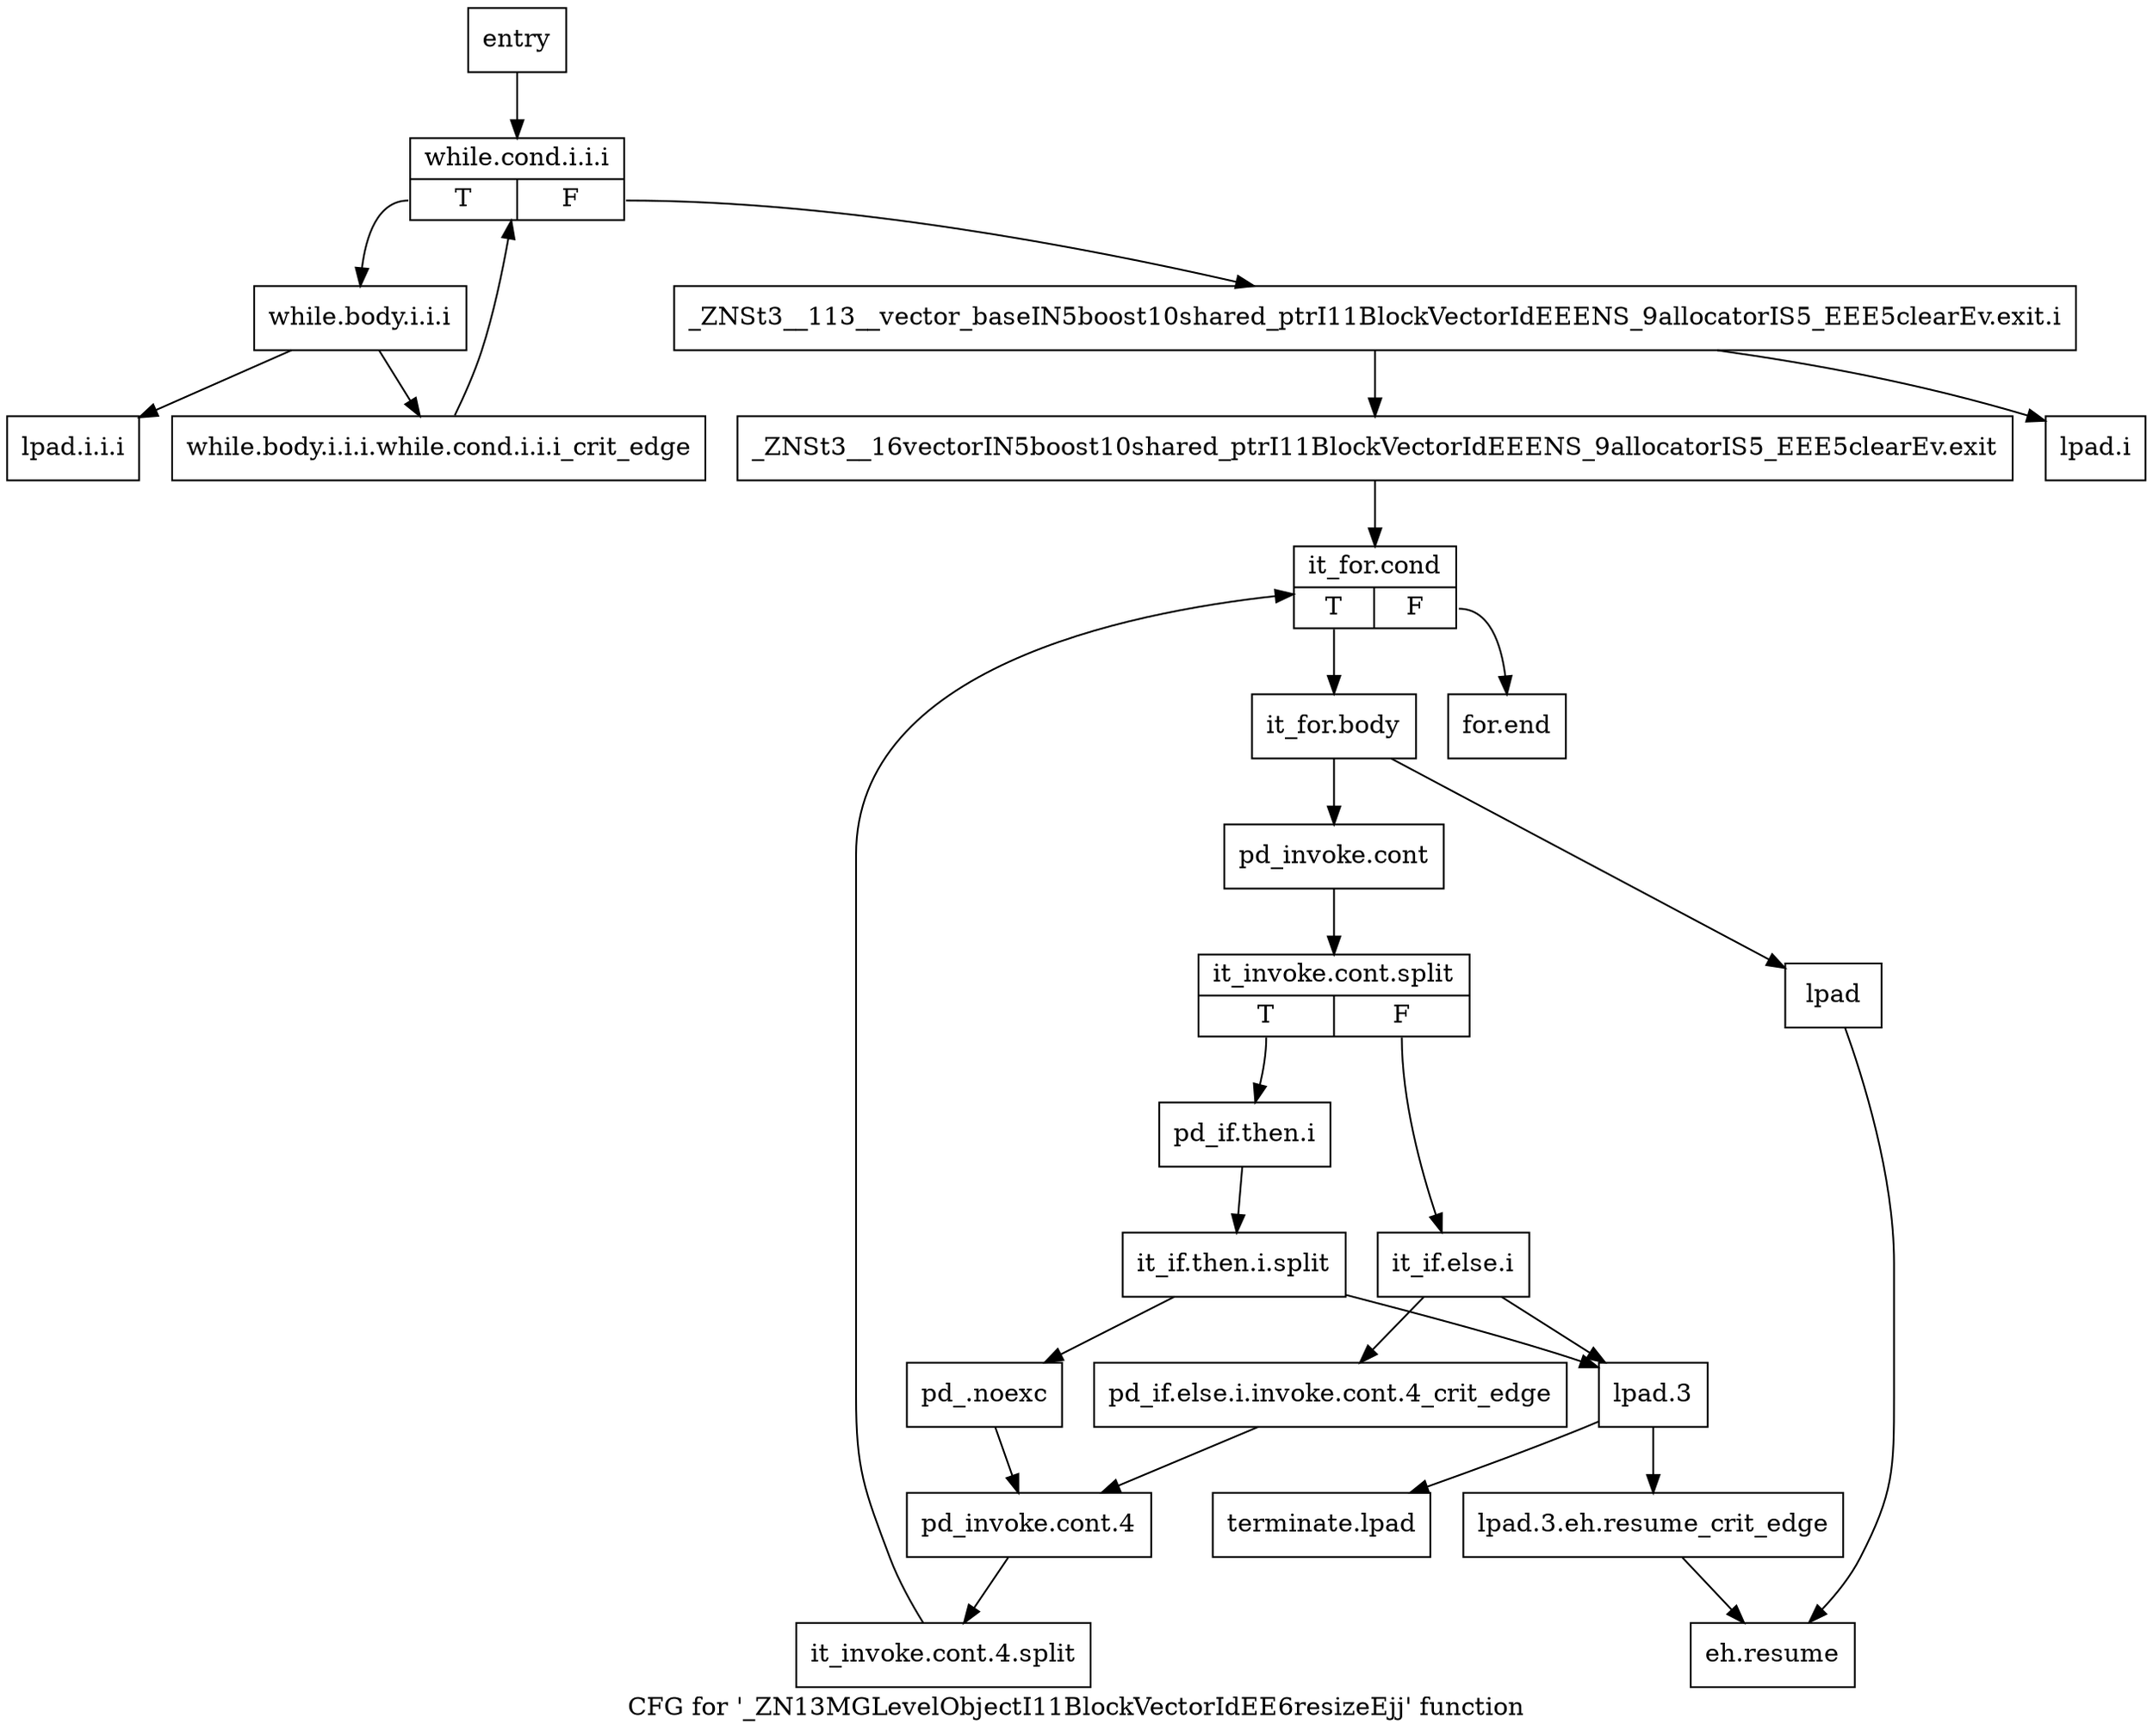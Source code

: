 digraph "CFG for '_ZN13MGLevelObjectI11BlockVectorIdEE6resizeEjj' function" {
	label="CFG for '_ZN13MGLevelObjectI11BlockVectorIdEE6resizeEjj' function";

	Node0x67d6020 [shape=record,label="{entry}"];
	Node0x67d6020 -> Node0x67de820;
	Node0x67de820 [shape=record,label="{while.cond.i.i.i|{<s0>T|<s1>F}}"];
	Node0x67de820:s0 -> Node0x67de870;
	Node0x67de820:s1 -> Node0x67de960;
	Node0x67de870 [shape=record,label="{while.body.i.i.i}"];
	Node0x67de870 -> Node0x67de8c0;
	Node0x67de870 -> Node0x67de910;
	Node0x67de8c0 [shape=record,label="{while.body.i.i.i.while.cond.i.i.i_crit_edge}"];
	Node0x67de8c0 -> Node0x67de820;
	Node0x67de910 [shape=record,label="{lpad.i.i.i}"];
	Node0x67de960 [shape=record,label="{_ZNSt3__113__vector_baseIN5boost10shared_ptrI11BlockVectorIdEEENS_9allocatorIS5_EEE5clearEv.exit.i}"];
	Node0x67de960 -> Node0x67dea00;
	Node0x67de960 -> Node0x67de9b0;
	Node0x67de9b0 [shape=record,label="{lpad.i}"];
	Node0x67dea00 [shape=record,label="{_ZNSt3__16vectorIN5boost10shared_ptrI11BlockVectorIdEEENS_9allocatorIS5_EEE5clearEv.exit}"];
	Node0x67dea00 -> Node0x67dea50;
	Node0x67dea50 [shape=record,label="{it_for.cond|{<s0>T|<s1>F}}"];
	Node0x67dea50:s0 -> Node0x67deaa0;
	Node0x67dea50:s1 -> Node0x67dedc0;
	Node0x67deaa0 [shape=record,label="{it_for.body}"];
	Node0x67deaa0 -> Node0x67deaf0;
	Node0x67deaa0 -> Node0x67decd0;
	Node0x67deaf0 [shape=record,label="{pd_invoke.cont}"];
	Node0x67deaf0 -> Node0xae10930;
	Node0xae10930 [shape=record,label="{it_invoke.cont.split|{<s0>T|<s1>F}}"];
	Node0xae10930:s0 -> Node0x67deb40;
	Node0xae10930:s1 -> Node0x67debe0;
	Node0x67deb40 [shape=record,label="{pd_if.then.i}"];
	Node0x67deb40 -> Node0xae11a80;
	Node0xae11a80 [shape=record,label="{it_if.then.i.split}"];
	Node0xae11a80 -> Node0x67deb90;
	Node0xae11a80 -> Node0x67ded20;
	Node0x67deb90 [shape=record,label="{pd_.noexc}"];
	Node0x67deb90 -> Node0x67dec80;
	Node0x67debe0 [shape=record,label="{it_if.else.i}"];
	Node0x67debe0 -> Node0x67dec30;
	Node0x67debe0 -> Node0x67ded20;
	Node0x67dec30 [shape=record,label="{pd_if.else.i.invoke.cont.4_crit_edge}"];
	Node0x67dec30 -> Node0x67dec80;
	Node0x67dec80 [shape=record,label="{pd_invoke.cont.4}"];
	Node0x67dec80 -> Node0xae128d0;
	Node0xae128d0 [shape=record,label="{it_invoke.cont.4.split}"];
	Node0xae128d0 -> Node0x67dea50;
	Node0x67decd0 [shape=record,label="{lpad}"];
	Node0x67decd0 -> Node0x67dee10;
	Node0x67ded20 [shape=record,label="{lpad.3}"];
	Node0x67ded20 -> Node0x67ded70;
	Node0x67ded20 -> Node0x67dee60;
	Node0x67ded70 [shape=record,label="{lpad.3.eh.resume_crit_edge}"];
	Node0x67ded70 -> Node0x67dee10;
	Node0x67dedc0 [shape=record,label="{for.end}"];
	Node0x67dee10 [shape=record,label="{eh.resume}"];
	Node0x67dee60 [shape=record,label="{terminate.lpad}"];
}
